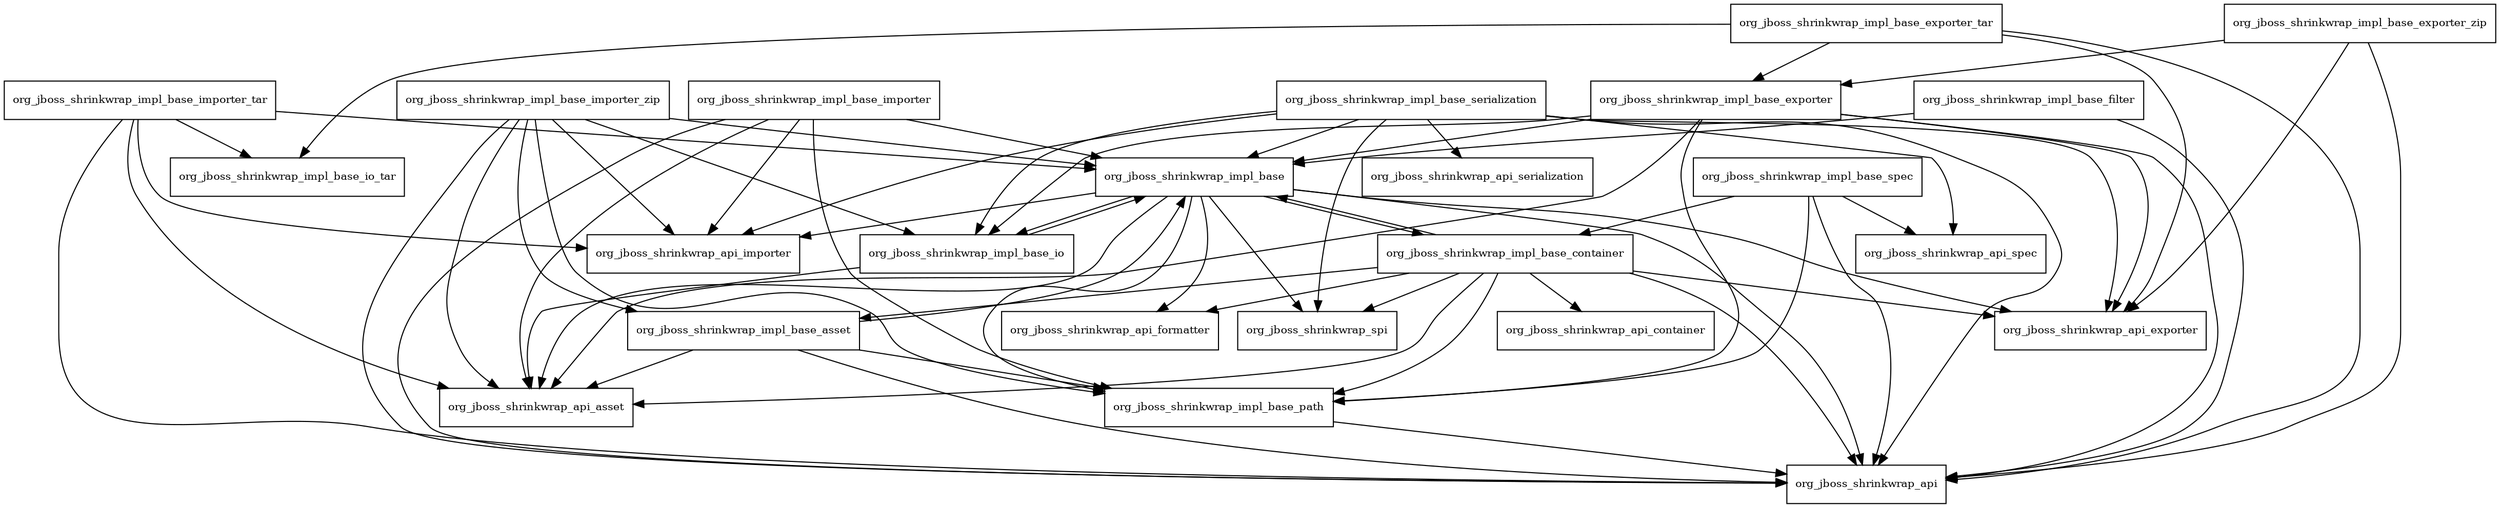 digraph shrinkwrap_impl_base_1_1_2_redhat_1_package_dependencies {
  node [shape = box, fontsize=10.0];
  org_jboss_shrinkwrap_impl_base -> org_jboss_shrinkwrap_api;
  org_jboss_shrinkwrap_impl_base -> org_jboss_shrinkwrap_api_asset;
  org_jboss_shrinkwrap_impl_base -> org_jboss_shrinkwrap_api_exporter;
  org_jboss_shrinkwrap_impl_base -> org_jboss_shrinkwrap_api_formatter;
  org_jboss_shrinkwrap_impl_base -> org_jboss_shrinkwrap_api_importer;
  org_jboss_shrinkwrap_impl_base -> org_jboss_shrinkwrap_impl_base_container;
  org_jboss_shrinkwrap_impl_base -> org_jboss_shrinkwrap_impl_base_io;
  org_jboss_shrinkwrap_impl_base -> org_jboss_shrinkwrap_impl_base_path;
  org_jboss_shrinkwrap_impl_base -> org_jboss_shrinkwrap_spi;
  org_jboss_shrinkwrap_impl_base_asset -> org_jboss_shrinkwrap_api;
  org_jboss_shrinkwrap_impl_base_asset -> org_jboss_shrinkwrap_api_asset;
  org_jboss_shrinkwrap_impl_base_asset -> org_jboss_shrinkwrap_impl_base;
  org_jboss_shrinkwrap_impl_base_asset -> org_jboss_shrinkwrap_impl_base_path;
  org_jboss_shrinkwrap_impl_base_container -> org_jboss_shrinkwrap_api;
  org_jboss_shrinkwrap_impl_base_container -> org_jboss_shrinkwrap_api_asset;
  org_jboss_shrinkwrap_impl_base_container -> org_jboss_shrinkwrap_api_container;
  org_jboss_shrinkwrap_impl_base_container -> org_jboss_shrinkwrap_api_exporter;
  org_jboss_shrinkwrap_impl_base_container -> org_jboss_shrinkwrap_api_formatter;
  org_jboss_shrinkwrap_impl_base_container -> org_jboss_shrinkwrap_impl_base;
  org_jboss_shrinkwrap_impl_base_container -> org_jboss_shrinkwrap_impl_base_asset;
  org_jboss_shrinkwrap_impl_base_container -> org_jboss_shrinkwrap_impl_base_path;
  org_jboss_shrinkwrap_impl_base_container -> org_jboss_shrinkwrap_spi;
  org_jboss_shrinkwrap_impl_base_exporter -> org_jboss_shrinkwrap_api;
  org_jboss_shrinkwrap_impl_base_exporter -> org_jboss_shrinkwrap_api_asset;
  org_jboss_shrinkwrap_impl_base_exporter -> org_jboss_shrinkwrap_api_exporter;
  org_jboss_shrinkwrap_impl_base_exporter -> org_jboss_shrinkwrap_impl_base;
  org_jboss_shrinkwrap_impl_base_exporter -> org_jboss_shrinkwrap_impl_base_io;
  org_jboss_shrinkwrap_impl_base_exporter -> org_jboss_shrinkwrap_impl_base_path;
  org_jboss_shrinkwrap_impl_base_exporter_tar -> org_jboss_shrinkwrap_api;
  org_jboss_shrinkwrap_impl_base_exporter_tar -> org_jboss_shrinkwrap_api_exporter;
  org_jboss_shrinkwrap_impl_base_exporter_tar -> org_jboss_shrinkwrap_impl_base_exporter;
  org_jboss_shrinkwrap_impl_base_exporter_tar -> org_jboss_shrinkwrap_impl_base_io_tar;
  org_jboss_shrinkwrap_impl_base_exporter_zip -> org_jboss_shrinkwrap_api;
  org_jboss_shrinkwrap_impl_base_exporter_zip -> org_jboss_shrinkwrap_api_exporter;
  org_jboss_shrinkwrap_impl_base_exporter_zip -> org_jboss_shrinkwrap_impl_base_exporter;
  org_jboss_shrinkwrap_impl_base_filter -> org_jboss_shrinkwrap_api;
  org_jboss_shrinkwrap_impl_base_filter -> org_jboss_shrinkwrap_impl_base;
  org_jboss_shrinkwrap_impl_base_importer -> org_jboss_shrinkwrap_api;
  org_jboss_shrinkwrap_impl_base_importer -> org_jboss_shrinkwrap_api_asset;
  org_jboss_shrinkwrap_impl_base_importer -> org_jboss_shrinkwrap_api_importer;
  org_jboss_shrinkwrap_impl_base_importer -> org_jboss_shrinkwrap_impl_base;
  org_jboss_shrinkwrap_impl_base_importer -> org_jboss_shrinkwrap_impl_base_path;
  org_jboss_shrinkwrap_impl_base_importer_tar -> org_jboss_shrinkwrap_api;
  org_jboss_shrinkwrap_impl_base_importer_tar -> org_jboss_shrinkwrap_api_asset;
  org_jboss_shrinkwrap_impl_base_importer_tar -> org_jboss_shrinkwrap_api_importer;
  org_jboss_shrinkwrap_impl_base_importer_tar -> org_jboss_shrinkwrap_impl_base;
  org_jboss_shrinkwrap_impl_base_importer_tar -> org_jboss_shrinkwrap_impl_base_io_tar;
  org_jboss_shrinkwrap_impl_base_importer_zip -> org_jboss_shrinkwrap_api;
  org_jboss_shrinkwrap_impl_base_importer_zip -> org_jboss_shrinkwrap_api_asset;
  org_jboss_shrinkwrap_impl_base_importer_zip -> org_jboss_shrinkwrap_api_importer;
  org_jboss_shrinkwrap_impl_base_importer_zip -> org_jboss_shrinkwrap_impl_base;
  org_jboss_shrinkwrap_impl_base_importer_zip -> org_jboss_shrinkwrap_impl_base_asset;
  org_jboss_shrinkwrap_impl_base_importer_zip -> org_jboss_shrinkwrap_impl_base_io;
  org_jboss_shrinkwrap_impl_base_importer_zip -> org_jboss_shrinkwrap_impl_base_path;
  org_jboss_shrinkwrap_impl_base_io -> org_jboss_shrinkwrap_api_asset;
  org_jboss_shrinkwrap_impl_base_io -> org_jboss_shrinkwrap_impl_base;
  org_jboss_shrinkwrap_impl_base_path -> org_jboss_shrinkwrap_api;
  org_jboss_shrinkwrap_impl_base_serialization -> org_jboss_shrinkwrap_api;
  org_jboss_shrinkwrap_impl_base_serialization -> org_jboss_shrinkwrap_api_exporter;
  org_jboss_shrinkwrap_impl_base_serialization -> org_jboss_shrinkwrap_api_importer;
  org_jboss_shrinkwrap_impl_base_serialization -> org_jboss_shrinkwrap_api_serialization;
  org_jboss_shrinkwrap_impl_base_serialization -> org_jboss_shrinkwrap_api_spec;
  org_jboss_shrinkwrap_impl_base_serialization -> org_jboss_shrinkwrap_impl_base;
  org_jboss_shrinkwrap_impl_base_serialization -> org_jboss_shrinkwrap_impl_base_io;
  org_jboss_shrinkwrap_impl_base_serialization -> org_jboss_shrinkwrap_spi;
  org_jboss_shrinkwrap_impl_base_spec -> org_jboss_shrinkwrap_api;
  org_jboss_shrinkwrap_impl_base_spec -> org_jboss_shrinkwrap_api_spec;
  org_jboss_shrinkwrap_impl_base_spec -> org_jboss_shrinkwrap_impl_base_container;
  org_jboss_shrinkwrap_impl_base_spec -> org_jboss_shrinkwrap_impl_base_path;
}
